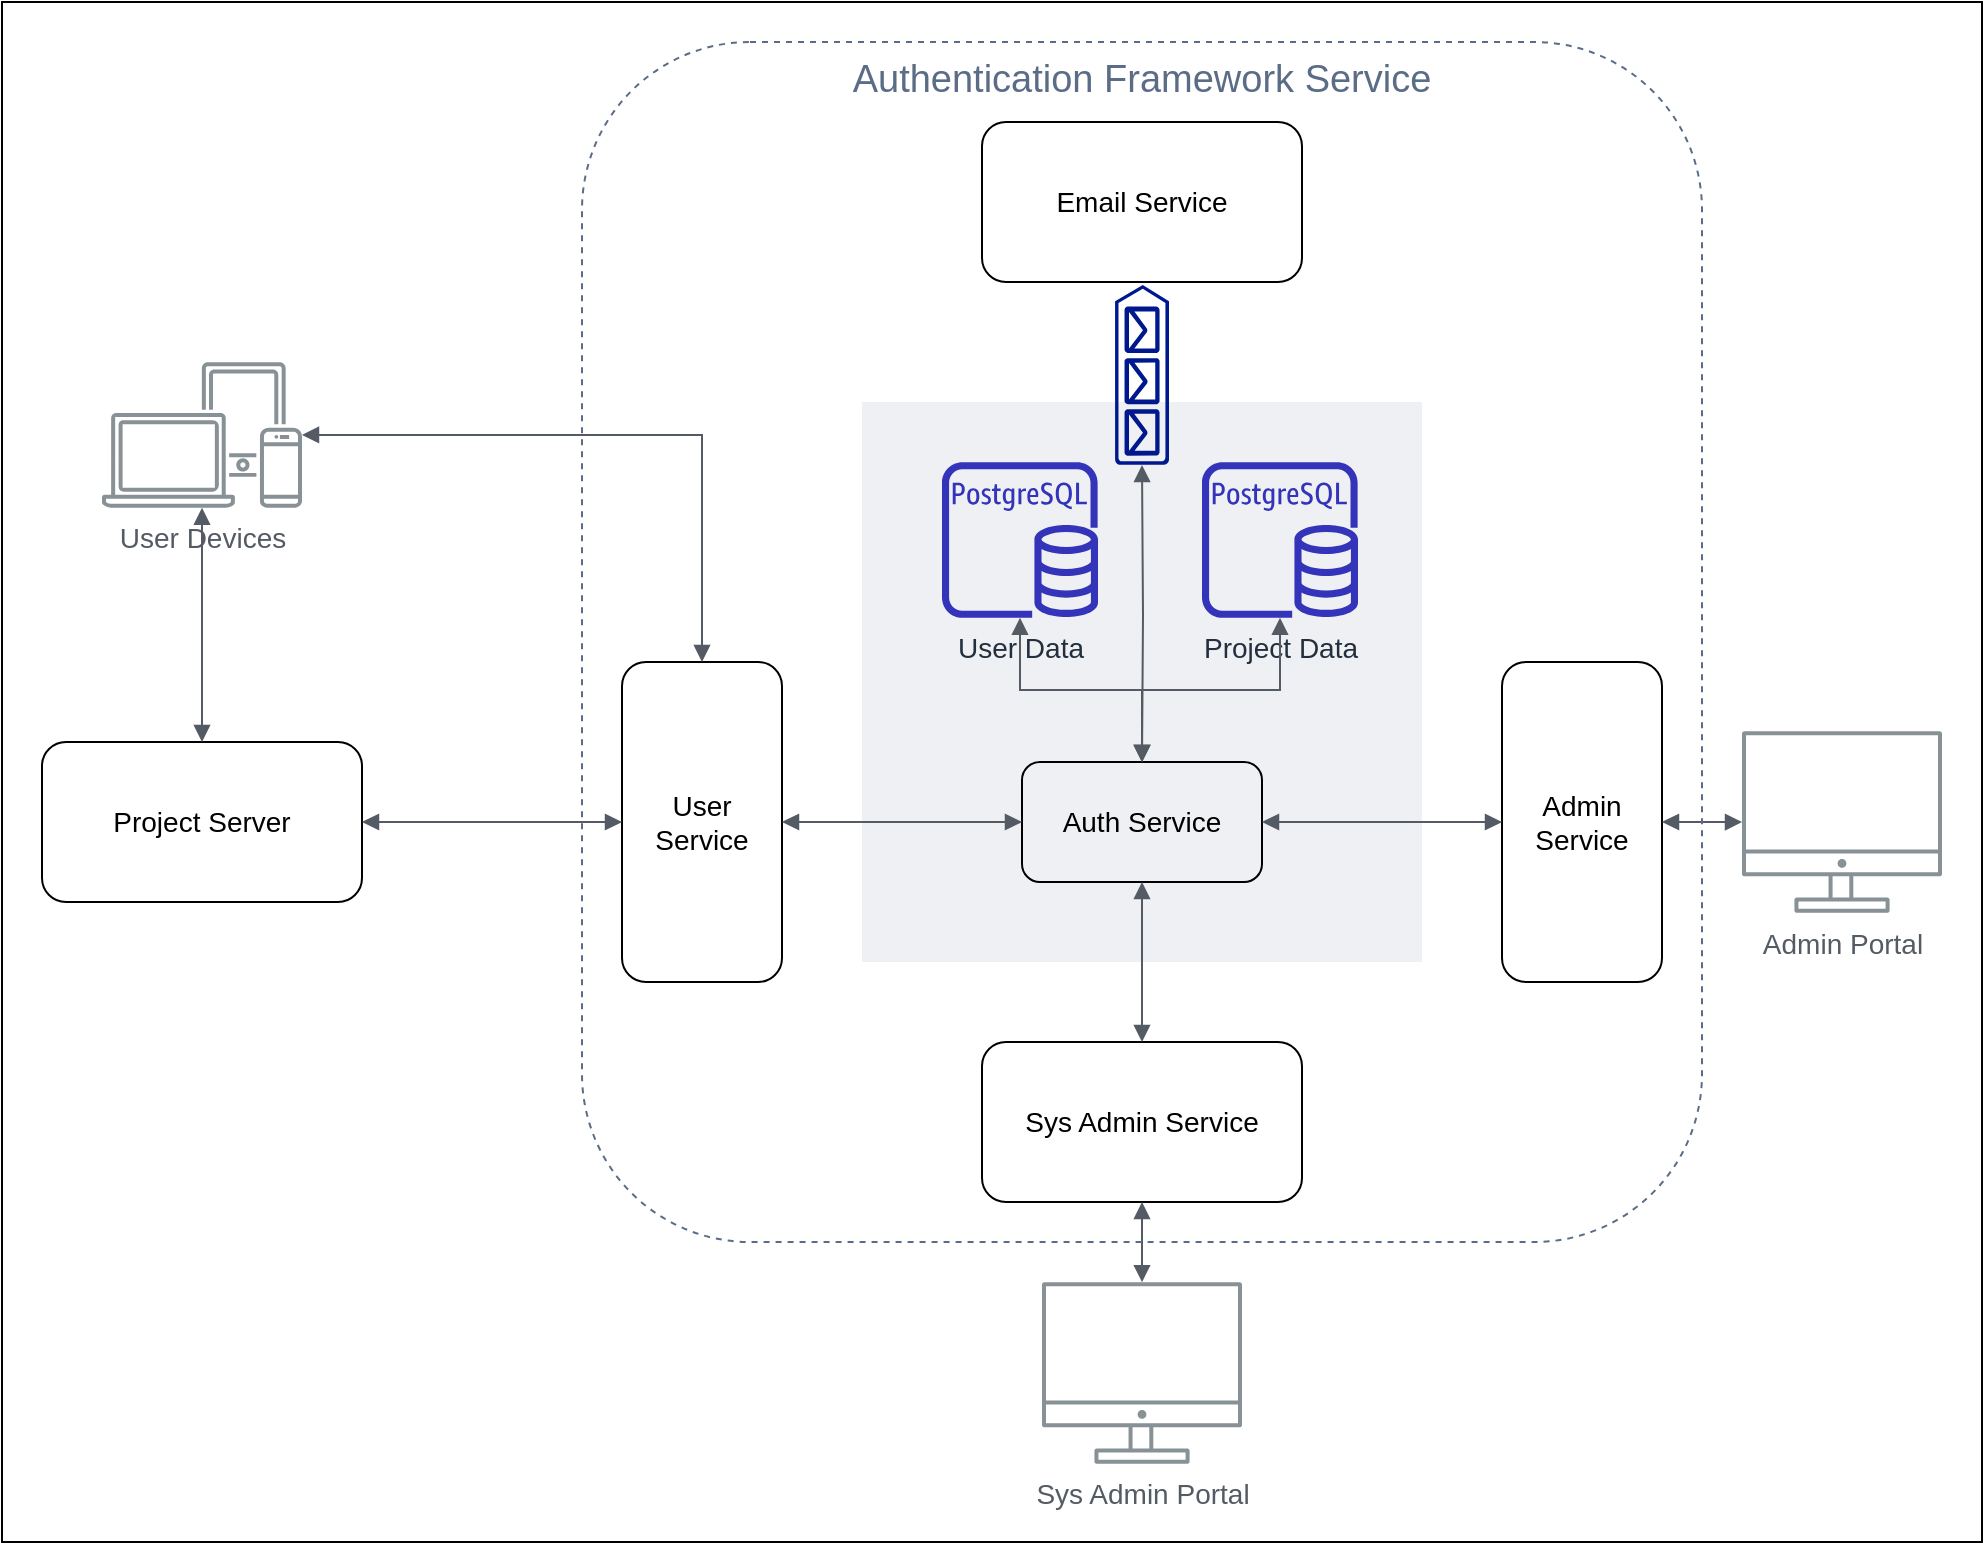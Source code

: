 <mxfile version="12.8.0" type="device"><diagram id="Ht1M8jgEwFfnCIfOTk4-" name="Page-1"><mxGraphModel dx="1673" dy="876" grid="1" gridSize="10" guides="1" tooltips="1" connect="1" arrows="1" fold="1" page="1" pageScale="1" pageWidth="1169" pageHeight="827" math="0" shadow="0"><root><mxCell id="0"/><mxCell id="1" parent="0"/><mxCell id="qbdGq_lVbhwmtIjGofX--1" value="" style="fillColor=#EFF0F3;strokeColor=none;dashed=0;verticalAlign=top;fontStyle=0;fontColor=#232F3D;" vertex="1" parent="1"><mxGeometry x="520" y="230" width="280" height="280" as="geometry"/></mxCell><mxCell id="qbdGq_lVbhwmtIjGofX--2" value="&lt;font style=&quot;font-size: 14px&quot;&gt;User Data&lt;/font&gt;" style="outlineConnect=0;fontColor=#232F3E;gradientColor=none;fillColor=#3334B9;strokeColor=none;dashed=0;verticalLabelPosition=bottom;verticalAlign=top;align=center;html=1;fontSize=12;fontStyle=0;aspect=fixed;pointerEvents=1;shape=mxgraph.aws4.rds_postgresql_instance;" vertex="1" parent="1"><mxGeometry x="560" y="260" width="78" height="78" as="geometry"/></mxCell><mxCell id="qbdGq_lVbhwmtIjGofX--5" value="&lt;span style=&quot;font-size: 14px&quot;&gt;Project Data&lt;/span&gt;" style="outlineConnect=0;fontColor=#232F3E;gradientColor=none;fillColor=#3334B9;strokeColor=none;dashed=0;verticalLabelPosition=bottom;verticalAlign=top;align=center;html=1;fontSize=12;fontStyle=0;aspect=fixed;pointerEvents=1;shape=mxgraph.aws4.rds_postgresql_instance;" vertex="1" parent="1"><mxGeometry x="690" y="260" width="78" height="78" as="geometry"/></mxCell><mxCell id="qbdGq_lVbhwmtIjGofX--7" value="Auth Service" style="rounded=1;whiteSpace=wrap;html=1;glass=0;comic=0;shadow=0;fillColor=none;fontSize=14;" vertex="1" parent="1"><mxGeometry x="600" y="410" width="120" height="60" as="geometry"/></mxCell><mxCell id="qbdGq_lVbhwmtIjGofX--9" value="" style="edgeStyle=orthogonalEdgeStyle;html=1;endArrow=block;elbow=vertical;startArrow=block;startFill=1;endFill=1;strokeColor=#545B64;rounded=0;fontSize=14;exitX=0.5;exitY=0;exitDx=0;exitDy=0;" edge="1" parent="1" source="qbdGq_lVbhwmtIjGofX--7" target="qbdGq_lVbhwmtIjGofX--5"><mxGeometry width="100" relative="1" as="geometry"><mxPoint x="330" y="400" as="sourcePoint"/><mxPoint x="430" y="400" as="targetPoint"/></mxGeometry></mxCell><mxCell id="qbdGq_lVbhwmtIjGofX--10" value="" style="edgeStyle=orthogonalEdgeStyle;html=1;endArrow=block;elbow=vertical;startArrow=block;startFill=1;endFill=1;strokeColor=#545B64;rounded=0;fontSize=14;exitX=0.5;exitY=0;exitDx=0;exitDy=0;" edge="1" parent="1" source="qbdGq_lVbhwmtIjGofX--7" target="qbdGq_lVbhwmtIjGofX--2"><mxGeometry width="100" relative="1" as="geometry"><mxPoint x="300" y="462" as="sourcePoint"/><mxPoint x="369" y="370.0" as="targetPoint"/></mxGeometry></mxCell><mxCell id="qbdGq_lVbhwmtIjGofX--11" value="Admin&lt;br&gt;Service" style="rounded=1;whiteSpace=wrap;html=1;glass=0;comic=0;shadow=0;fillColor=none;fontSize=14;" vertex="1" parent="1"><mxGeometry x="840" y="360" width="80" height="160" as="geometry"/></mxCell><mxCell id="qbdGq_lVbhwmtIjGofX--12" value="User&lt;br&gt;Service" style="rounded=1;whiteSpace=wrap;html=1;glass=0;comic=0;shadow=0;fillColor=none;fontSize=14;" vertex="1" parent="1"><mxGeometry x="400" y="360" width="80" height="160" as="geometry"/></mxCell><mxCell id="qbdGq_lVbhwmtIjGofX--13" value="Sys Admin Service" style="rounded=1;whiteSpace=wrap;html=1;glass=0;comic=0;shadow=0;fillColor=none;fontSize=14;rotation=0;" vertex="1" parent="1"><mxGeometry x="580" y="550" width="160" height="80" as="geometry"/></mxCell><mxCell id="qbdGq_lVbhwmtIjGofX--14" value="Admin Portal" style="outlineConnect=0;gradientColor=none;fontColor=#545B64;strokeColor=none;fillColor=#879196;dashed=0;verticalLabelPosition=bottom;verticalAlign=top;align=center;html=1;fontSize=14;fontStyle=0;aspect=fixed;shape=mxgraph.aws4.illustration_desktop;pointerEvents=1;rounded=1;shadow=0;glass=0;comic=0;" vertex="1" parent="1"><mxGeometry x="960" y="394.5" width="100" height="91" as="geometry"/></mxCell><mxCell id="qbdGq_lVbhwmtIjGofX--15" value="Sys Admin Portal" style="outlineConnect=0;gradientColor=none;fontColor=#545B64;strokeColor=none;fillColor=#879196;dashed=0;verticalLabelPosition=bottom;verticalAlign=top;align=center;html=1;fontSize=14;fontStyle=0;aspect=fixed;shape=mxgraph.aws4.illustration_desktop;pointerEvents=1;rounded=1;shadow=0;glass=0;comic=0;" vertex="1" parent="1"><mxGeometry x="610" y="670" width="100" height="91" as="geometry"/></mxCell><mxCell id="qbdGq_lVbhwmtIjGofX--16" value="User Devices" style="outlineConnect=0;gradientColor=none;fontColor=#545B64;strokeColor=none;fillColor=#879196;dashed=0;verticalLabelPosition=bottom;verticalAlign=top;align=center;html=1;fontSize=14;fontStyle=0;aspect=fixed;shape=mxgraph.aws4.illustration_devices;pointerEvents=1;rounded=1;shadow=0;glass=0;comic=0;" vertex="1" parent="1"><mxGeometry x="140" y="210" width="100" height="73" as="geometry"/></mxCell><mxCell id="qbdGq_lVbhwmtIjGofX--18" value="Project Server" style="rounded=1;whiteSpace=wrap;html=1;glass=0;comic=0;shadow=0;fillColor=none;fontSize=14;rotation=0;" vertex="1" parent="1"><mxGeometry x="110" y="400" width="160" height="80" as="geometry"/></mxCell><mxCell id="qbdGq_lVbhwmtIjGofX--19" value="Email Service" style="rounded=1;whiteSpace=wrap;html=1;glass=0;comic=0;shadow=0;fillColor=none;fontSize=14;rotation=0;" vertex="1" parent="1"><mxGeometry x="580" y="90" width="160" height="80" as="geometry"/></mxCell><mxCell id="qbdGq_lVbhwmtIjGofX--20" value="" style="edgeStyle=orthogonalEdgeStyle;html=1;endArrow=block;elbow=vertical;startArrow=block;startFill=1;endFill=1;strokeColor=#545B64;rounded=0;fontSize=14;entryX=0.5;entryY=0;entryDx=0;entryDy=0;exitX=0;exitY=0.5;exitDx=0;exitDy=0;exitPerimeter=0;" edge="1" parent="1" target="qbdGq_lVbhwmtIjGofX--7"><mxGeometry width="100" relative="1" as="geometry"><mxPoint x="660" y="261.5" as="sourcePoint"/><mxPoint x="370" y="600" as="targetPoint"/></mxGeometry></mxCell><mxCell id="qbdGq_lVbhwmtIjGofX--21" value="" style="aspect=fixed;pointerEvents=1;shadow=0;dashed=0;html=1;strokeColor=none;labelPosition=center;verticalLabelPosition=bottom;verticalAlign=top;align=center;fillColor=#00188D;shape=mxgraph.azure.queue_generic;rounded=1;glass=0;comic=0;fontSize=14;rotation=-90;" vertex="1" parent="1"><mxGeometry x="615" y="203" width="90" height="27" as="geometry"/></mxCell><mxCell id="qbdGq_lVbhwmtIjGofX--24" value="" style="edgeStyle=orthogonalEdgeStyle;html=1;endArrow=block;elbow=vertical;startArrow=block;startFill=1;endFill=1;strokeColor=#545B64;rounded=0;fontSize=14;entryX=0;entryY=0.5;entryDx=0;entryDy=0;exitX=1;exitY=0.5;exitDx=0;exitDy=0;" edge="1" parent="1" source="qbdGq_lVbhwmtIjGofX--12" target="qbdGq_lVbhwmtIjGofX--7"><mxGeometry width="100" relative="1" as="geometry"><mxPoint x="220" y="700" as="sourcePoint"/><mxPoint x="320" y="700" as="targetPoint"/></mxGeometry></mxCell><mxCell id="qbdGq_lVbhwmtIjGofX--25" value="" style="edgeStyle=orthogonalEdgeStyle;html=1;endArrow=block;elbow=vertical;startArrow=block;startFill=1;endFill=1;strokeColor=#545B64;rounded=0;fontSize=14;entryX=0;entryY=0.5;entryDx=0;entryDy=0;exitX=1;exitY=0.5;exitDx=0;exitDy=0;" edge="1" parent="1" source="qbdGq_lVbhwmtIjGofX--7" target="qbdGq_lVbhwmtIjGofX--11"><mxGeometry width="100" relative="1" as="geometry"><mxPoint x="470" y="450" as="sourcePoint"/><mxPoint x="610" y="450" as="targetPoint"/></mxGeometry></mxCell><mxCell id="qbdGq_lVbhwmtIjGofX--26" value="" style="edgeStyle=orthogonalEdgeStyle;html=1;endArrow=block;elbow=vertical;startArrow=block;startFill=1;endFill=1;strokeColor=#545B64;rounded=0;fontSize=14;entryX=0.5;entryY=0;entryDx=0;entryDy=0;exitX=0.5;exitY=1;exitDx=0;exitDy=0;" edge="1" parent="1" source="qbdGq_lVbhwmtIjGofX--7" target="qbdGq_lVbhwmtIjGofX--13"><mxGeometry width="100" relative="1" as="geometry"><mxPoint x="730" y="450" as="sourcePoint"/><mxPoint x="870.0" y="450" as="targetPoint"/></mxGeometry></mxCell><mxCell id="qbdGq_lVbhwmtIjGofX--27" value="" style="edgeStyle=orthogonalEdgeStyle;html=1;endArrow=block;elbow=vertical;startArrow=block;startFill=1;endFill=1;strokeColor=#545B64;rounded=0;fontSize=14;exitX=0.5;exitY=1;exitDx=0;exitDy=0;" edge="1" parent="1" source="qbdGq_lVbhwmtIjGofX--13" target="qbdGq_lVbhwmtIjGofX--15"><mxGeometry width="100" relative="1" as="geometry"><mxPoint x="670" y="480" as="sourcePoint"/><mxPoint x="670" y="570" as="targetPoint"/></mxGeometry></mxCell><mxCell id="qbdGq_lVbhwmtIjGofX--28" value="" style="edgeStyle=orthogonalEdgeStyle;html=1;endArrow=block;elbow=vertical;startArrow=block;startFill=1;endFill=1;strokeColor=#545B64;rounded=0;fontSize=14;" edge="1" parent="1" source="qbdGq_lVbhwmtIjGofX--11" target="qbdGq_lVbhwmtIjGofX--14"><mxGeometry width="100" relative="1" as="geometry"><mxPoint x="730" y="450" as="sourcePoint"/><mxPoint x="870.0" y="450" as="targetPoint"/></mxGeometry></mxCell><mxCell id="qbdGq_lVbhwmtIjGofX--29" value="" style="edgeStyle=orthogonalEdgeStyle;html=1;endArrow=block;elbow=vertical;startArrow=block;startFill=1;endFill=1;strokeColor=#545B64;rounded=0;fontSize=14;entryX=0;entryY=0.5;entryDx=0;entryDy=0;exitX=1;exitY=0.5;exitDx=0;exitDy=0;" edge="1" parent="1" source="qbdGq_lVbhwmtIjGofX--18" target="qbdGq_lVbhwmtIjGofX--12"><mxGeometry width="100" relative="1" as="geometry"><mxPoint x="210" y="530" as="sourcePoint"/><mxPoint x="350.0" y="530" as="targetPoint"/></mxGeometry></mxCell><mxCell id="qbdGq_lVbhwmtIjGofX--30" value="" style="edgeStyle=orthogonalEdgeStyle;html=1;endArrow=block;elbow=vertical;startArrow=block;startFill=1;endFill=1;strokeColor=#545B64;rounded=0;fontSize=14;entryX=0.5;entryY=0;entryDx=0;entryDy=0;" edge="1" parent="1" source="qbdGq_lVbhwmtIjGofX--16" target="qbdGq_lVbhwmtIjGofX--12"><mxGeometry width="100" relative="1" as="geometry"><mxPoint x="200" y="600" as="sourcePoint"/><mxPoint x="300" y="600" as="targetPoint"/></mxGeometry></mxCell><mxCell id="qbdGq_lVbhwmtIjGofX--31" value="" style="edgeStyle=orthogonalEdgeStyle;html=1;endArrow=block;elbow=vertical;startArrow=block;startFill=1;endFill=1;strokeColor=#545B64;rounded=0;fontSize=14;entryX=0.5;entryY=0;entryDx=0;entryDy=0;" edge="1" parent="1" source="qbdGq_lVbhwmtIjGofX--16" target="qbdGq_lVbhwmtIjGofX--18"><mxGeometry width="100" relative="1" as="geometry"><mxPoint x="50" y="580" as="sourcePoint"/><mxPoint x="200" y="580" as="targetPoint"/></mxGeometry></mxCell><mxCell id="qbdGq_lVbhwmtIjGofX--32" value="Authentication Framework Service" style="fillColor=none;strokeColor=#5A6C86;dashed=1;verticalAlign=top;fontStyle=0;fontColor=#5A6C86;rounded=1;shadow=0;glass=0;comic=0;fontSize=19;" vertex="1" parent="1"><mxGeometry x="380" y="50" width="560" height="600" as="geometry"/></mxCell><mxCell id="qbdGq_lVbhwmtIjGofX--33" value="" style="rounded=0;whiteSpace=wrap;html=1;glass=0;comic=0;shadow=0;fillColor=none;fontSize=14;rotation=0;" vertex="1" parent="1"><mxGeometry x="90" y="30" width="990" height="770" as="geometry"/></mxCell></root></mxGraphModel></diagram></mxfile>